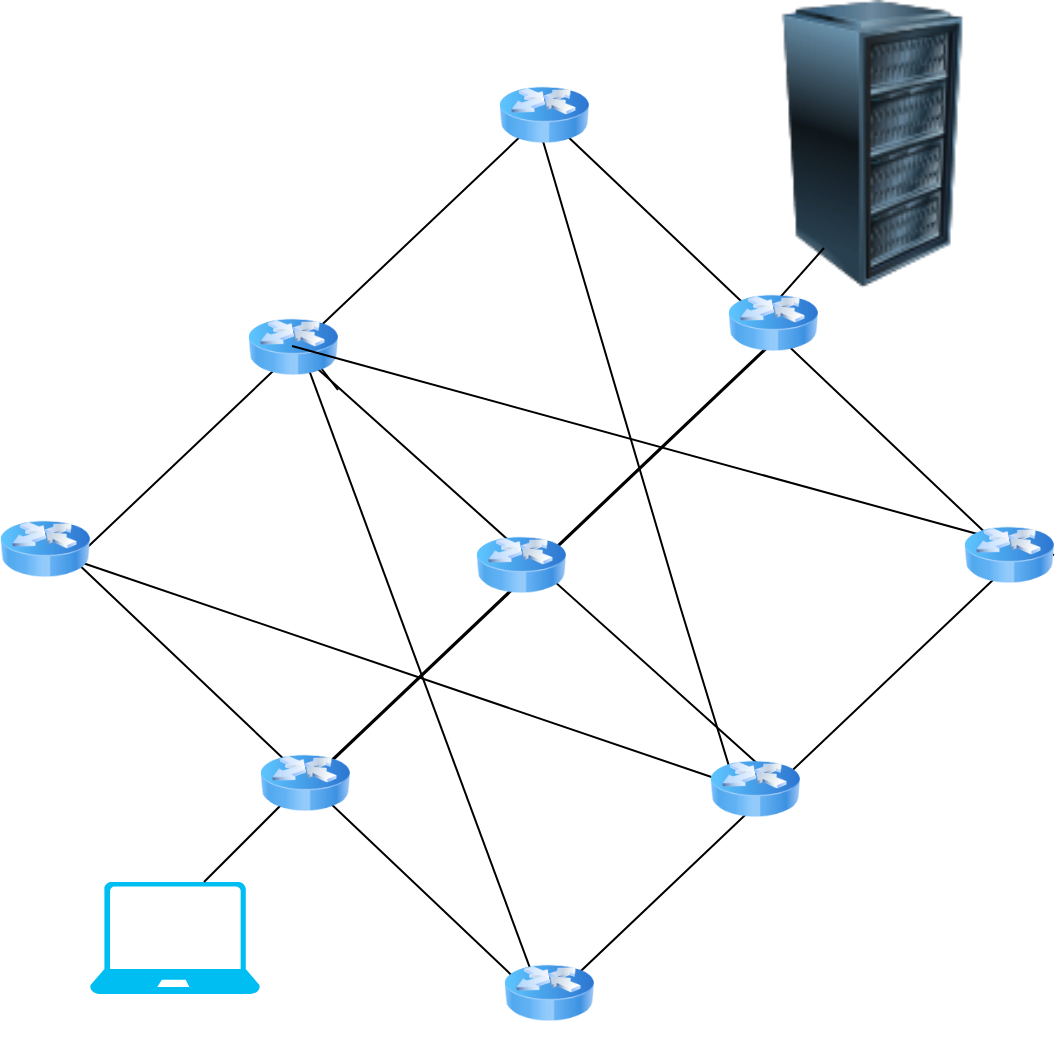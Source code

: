 <mxfile version="24.8.6">
  <diagram name="Page-1" id="pUuawPVQ0H54W2svaYII">
    <mxGraphModel dx="774" dy="760" grid="0" gridSize="10" guides="1" tooltips="1" connect="1" arrows="1" fold="1" page="1" pageScale="1" pageWidth="1169" pageHeight="827" math="0" shadow="0">
      <root>
        <mxCell id="0" />
        <mxCell id="1" parent="0" />
        <mxCell id="9-D-tn5wwTmav38nefE--8" value="" style="verticalLabelPosition=bottom;html=1;verticalAlign=top;align=center;strokeColor=none;fillColor=#00BEF2;shape=mxgraph.azure.laptop;pointerEvents=1;" parent="1" vertex="1">
          <mxGeometry x="394" y="666" width="85" height="56" as="geometry" />
        </mxCell>
        <mxCell id="9-D-tn5wwTmav38nefE--9" value="" style="image;html=1;image=img/lib/clip_art/computers/Server_Rack_128x128.png" parent="1" vertex="1">
          <mxGeometry x="738" y="225" width="95" height="144" as="geometry" />
        </mxCell>
        <mxCell id="9-D-tn5wwTmav38nefE--13" value="" style="rhombus;whiteSpace=wrap;html=1;" parent="1" vertex="1">
          <mxGeometry x="386" y="282" width="470" height="446" as="geometry" />
        </mxCell>
        <mxCell id="9-D-tn5wwTmav38nefE--14" value="" style="endArrow=none;html=1;rounded=0;entryX=1;entryY=0;entryDx=0;entryDy=0;exitX=0;exitY=1;exitDx=0;exitDy=0;" parent="1" source="9-D-tn5wwTmav38nefE--13" target="9-D-tn5wwTmav38nefE--13" edge="1">
          <mxGeometry width="50" height="50" relative="1" as="geometry">
            <mxPoint x="552" y="617" as="sourcePoint" />
            <mxPoint x="602" y="567" as="targetPoint" />
          </mxGeometry>
        </mxCell>
        <mxCell id="9-D-tn5wwTmav38nefE--15" value="" style="endArrow=none;html=1;rounded=0;" parent="1" edge="1">
          <mxGeometry width="50" height="50" relative="1" as="geometry">
            <mxPoint x="451" y="666" as="sourcePoint" />
            <mxPoint x="501" y="616" as="targetPoint" />
          </mxGeometry>
        </mxCell>
        <mxCell id="9-D-tn5wwTmav38nefE--16" value="" style="endArrow=none;html=1;rounded=0;" parent="1" edge="1">
          <mxGeometry width="50" height="50" relative="1" as="geometry">
            <mxPoint x="729" y="385" as="sourcePoint" />
            <mxPoint x="761" y="349" as="targetPoint" />
          </mxGeometry>
        </mxCell>
        <mxCell id="9-D-tn5wwTmav38nefE--17" value="" style="endArrow=none;html=1;rounded=0;exitX=0.238;exitY=0.251;exitDx=0;exitDy=0;exitPerimeter=0;entryX=1;entryY=1;entryDx=0;entryDy=0;" parent="1" source="wM-YzO8M23wracwcmC-x-2" target="9-D-tn5wwTmav38nefE--13" edge="1">
          <mxGeometry width="50" height="50" relative="1" as="geometry">
            <mxPoint x="555" y="638" as="sourcePoint" />
            <mxPoint x="605" y="588" as="targetPoint" />
          </mxGeometry>
        </mxCell>
        <mxCell id="9-D-tn5wwTmav38nefE--18" value="" style="endArrow=none;html=1;rounded=0;entryX=0.243;entryY=0.267;entryDx=0;entryDy=0;entryPerimeter=0;exitX=0.5;exitY=1;exitDx=0;exitDy=0;" parent="1" source="9-D-tn5wwTmav38nefE--13" target="9-D-tn5wwTmav38nefE--13" edge="1">
          <mxGeometry width="50" height="50" relative="1" as="geometry">
            <mxPoint x="556" y="639" as="sourcePoint" />
            <mxPoint x="606" y="589" as="targetPoint" />
          </mxGeometry>
        </mxCell>
        <mxCell id="9-D-tn5wwTmav38nefE--19" value="" style="endArrow=none;html=1;rounded=0;exitX=0;exitY=0.5;exitDx=0;exitDy=0;" parent="1" source="9-D-tn5wwTmav38nefE--13" edge="1">
          <mxGeometry width="50" height="50" relative="1" as="geometry">
            <mxPoint x="556" y="640" as="sourcePoint" />
            <mxPoint x="715" y="617" as="targetPoint" />
          </mxGeometry>
        </mxCell>
        <mxCell id="9-D-tn5wwTmav38nefE--20" value="" style="endArrow=none;html=1;rounded=0;entryX=0.496;entryY=0.02;entryDx=0;entryDy=0;entryPerimeter=0;" parent="1" target="9-D-tn5wwTmav38nefE--13" edge="1">
          <mxGeometry width="50" height="50" relative="1" as="geometry">
            <mxPoint x="715" y="613" as="sourcePoint" />
            <mxPoint x="617" y="318" as="targetPoint" />
            <Array as="points">
              <mxPoint x="689" y="528" />
            </Array>
          </mxGeometry>
        </mxCell>
        <mxCell id="9-D-tn5wwTmav38nefE--21" value="" style="endArrow=none;html=1;rounded=0;exitX=0.232;exitY=0.26;exitDx=0;exitDy=0;exitPerimeter=0;entryX=1;entryY=0.5;entryDx=0;entryDy=0;" parent="1" source="wM-YzO8M23wracwcmC-x-8" target="9-D-tn5wwTmav38nefE--13" edge="1">
          <mxGeometry width="50" height="50" relative="1" as="geometry">
            <mxPoint x="730" y="545" as="sourcePoint" />
            <mxPoint x="780" y="495" as="targetPoint" />
          </mxGeometry>
        </mxCell>
        <mxCell id="9-D-tn5wwTmav38nefE--32" value="" style="endArrow=none;html=1;rounded=0;entryX=1;entryY=0;entryDx=0;entryDy=0;exitX=0;exitY=1;exitDx=0;exitDy=0;" parent="1" edge="1">
          <mxGeometry width="50" height="50" relative="1" as="geometry">
            <mxPoint x="500" y="619" as="sourcePoint" />
            <mxPoint x="735" y="396" as="targetPoint" />
          </mxGeometry>
        </mxCell>
        <mxCell id="wM-YzO8M23wracwcmC-x-1" value="" style="image;html=1;image=img/lib/clip_art/networking/Router_Icon_128x128.png" parent="1" vertex="1">
          <mxGeometry x="349" y="478" width="45" height="43" as="geometry" />
        </mxCell>
        <mxCell id="wM-YzO8M23wracwcmC-x-3" value="" style="endArrow=none;html=1;rounded=0;exitX=0.238;exitY=0.251;exitDx=0;exitDy=0;exitPerimeter=0;entryX=1;entryY=1;entryDx=0;entryDy=0;" parent="1" source="9-D-tn5wwTmav38nefE--13" target="wM-YzO8M23wracwcmC-x-2" edge="1">
          <mxGeometry width="50" height="50" relative="1" as="geometry">
            <mxPoint x="498" y="394" as="sourcePoint" />
            <mxPoint x="739" y="617" as="targetPoint" />
          </mxGeometry>
        </mxCell>
        <mxCell id="wM-YzO8M23wracwcmC-x-2" value="" style="image;html=1;image=img/lib/clip_art/networking/Router_Icon_128x128.png" parent="1" vertex="1">
          <mxGeometry x="473" y="377" width="45" height="43" as="geometry" />
        </mxCell>
        <mxCell id="wM-YzO8M23wracwcmC-x-4" value="" style="image;html=1;image=img/lib/clip_art/networking/Router_Icon_128x128.png" parent="1" vertex="1">
          <mxGeometry x="598.5" y="261" width="45" height="43" as="geometry" />
        </mxCell>
        <mxCell id="wM-YzO8M23wracwcmC-x-5" value="" style="image;html=1;image=img/lib/clip_art/networking/Router_Icon_128x128.png" parent="1" vertex="1">
          <mxGeometry x="713" y="365" width="45" height="43" as="geometry" />
        </mxCell>
        <mxCell id="wM-YzO8M23wracwcmC-x-9" value="" style="endArrow=none;html=1;rounded=0;exitX=0.232;exitY=0.26;exitDx=0;exitDy=0;exitPerimeter=0;entryX=1;entryY=0.5;entryDx=0;entryDy=0;" parent="1" source="9-D-tn5wwTmav38nefE--13" target="wM-YzO8M23wracwcmC-x-8" edge="1">
          <mxGeometry width="50" height="50" relative="1" as="geometry">
            <mxPoint x="495" y="398" as="sourcePoint" />
            <mxPoint x="856" y="505" as="targetPoint" />
          </mxGeometry>
        </mxCell>
        <mxCell id="wM-YzO8M23wracwcmC-x-8" value="" style="image;html=1;image=img/lib/clip_art/networking/Router_Icon_128x128.png" parent="1" vertex="1">
          <mxGeometry x="831" y="481" width="45" height="43" as="geometry" />
        </mxCell>
        <mxCell id="wM-YzO8M23wracwcmC-x-10" value="" style="image;html=1;image=img/lib/clip_art/networking/Router_Icon_128x128.png" parent="1" vertex="1">
          <mxGeometry x="587" y="486" width="45" height="43" as="geometry" />
        </mxCell>
        <mxCell id="wM-YzO8M23wracwcmC-x-13" value="" style="image;html=1;image=img/lib/clip_art/networking/Router_Icon_128x128.png" parent="1" vertex="1">
          <mxGeometry x="704" y="598" width="45" height="43" as="geometry" />
        </mxCell>
        <mxCell id="wM-YzO8M23wracwcmC-x-14" value="" style="image;html=1;image=img/lib/clip_art/networking/Router_Icon_128x128.png" parent="1" vertex="1">
          <mxGeometry x="601" y="700" width="45" height="43" as="geometry" />
        </mxCell>
        <mxCell id="wM-YzO8M23wracwcmC-x-15" value="" style="image;html=1;image=img/lib/clip_art/networking/Router_Icon_128x128.png" parent="1" vertex="1">
          <mxGeometry x="479" y="595" width="45" height="43" as="geometry" />
        </mxCell>
      </root>
    </mxGraphModel>
  </diagram>
</mxfile>
